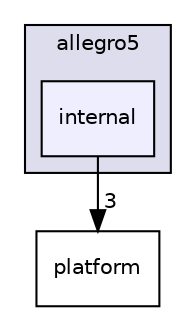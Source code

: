 digraph "src/packages/Allegro.5.2.2.1/build/native/include/allegro5/internal" {
  compound=true
  node [ fontsize="10", fontname="Helvetica"];
  edge [ labelfontsize="10", labelfontname="Helvetica"];
  subgraph clusterdir_7400d09b5806ddf7f17843469fbebf51 {
    graph [ bgcolor="#ddddee", pencolor="black", label="allegro5" fontname="Helvetica", fontsize="10", URL="dir_7400d09b5806ddf7f17843469fbebf51.html"]
  dir_b147070b3be1d3a2e636d807ed8fce7d [shape=box, label="internal", style="filled", fillcolor="#eeeeff", pencolor="black", URL="dir_b147070b3be1d3a2e636d807ed8fce7d.html"];
  }
  dir_d83ce17e642d9dbac45b19f27b8e3612 [shape=box label="platform" URL="dir_d83ce17e642d9dbac45b19f27b8e3612.html"];
  dir_b147070b3be1d3a2e636d807ed8fce7d->dir_d83ce17e642d9dbac45b19f27b8e3612 [headlabel="3", labeldistance=1.5 headhref="dir_000008_000011.html"];
}
